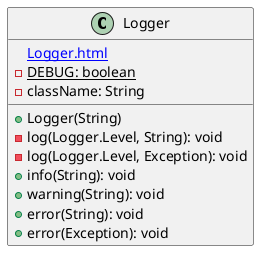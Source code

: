 @startuml

    class Logger {
        [[Logger.html]]
        {static} -DEBUG: boolean
        -className: String
        +Logger(String)
        -log(Logger.Level, String): void
        -log(Logger.Level, Exception): void
        +info(String): void
        +warning(String): void
        +error(String): void
        +error(Exception): void
    }

@enduml
